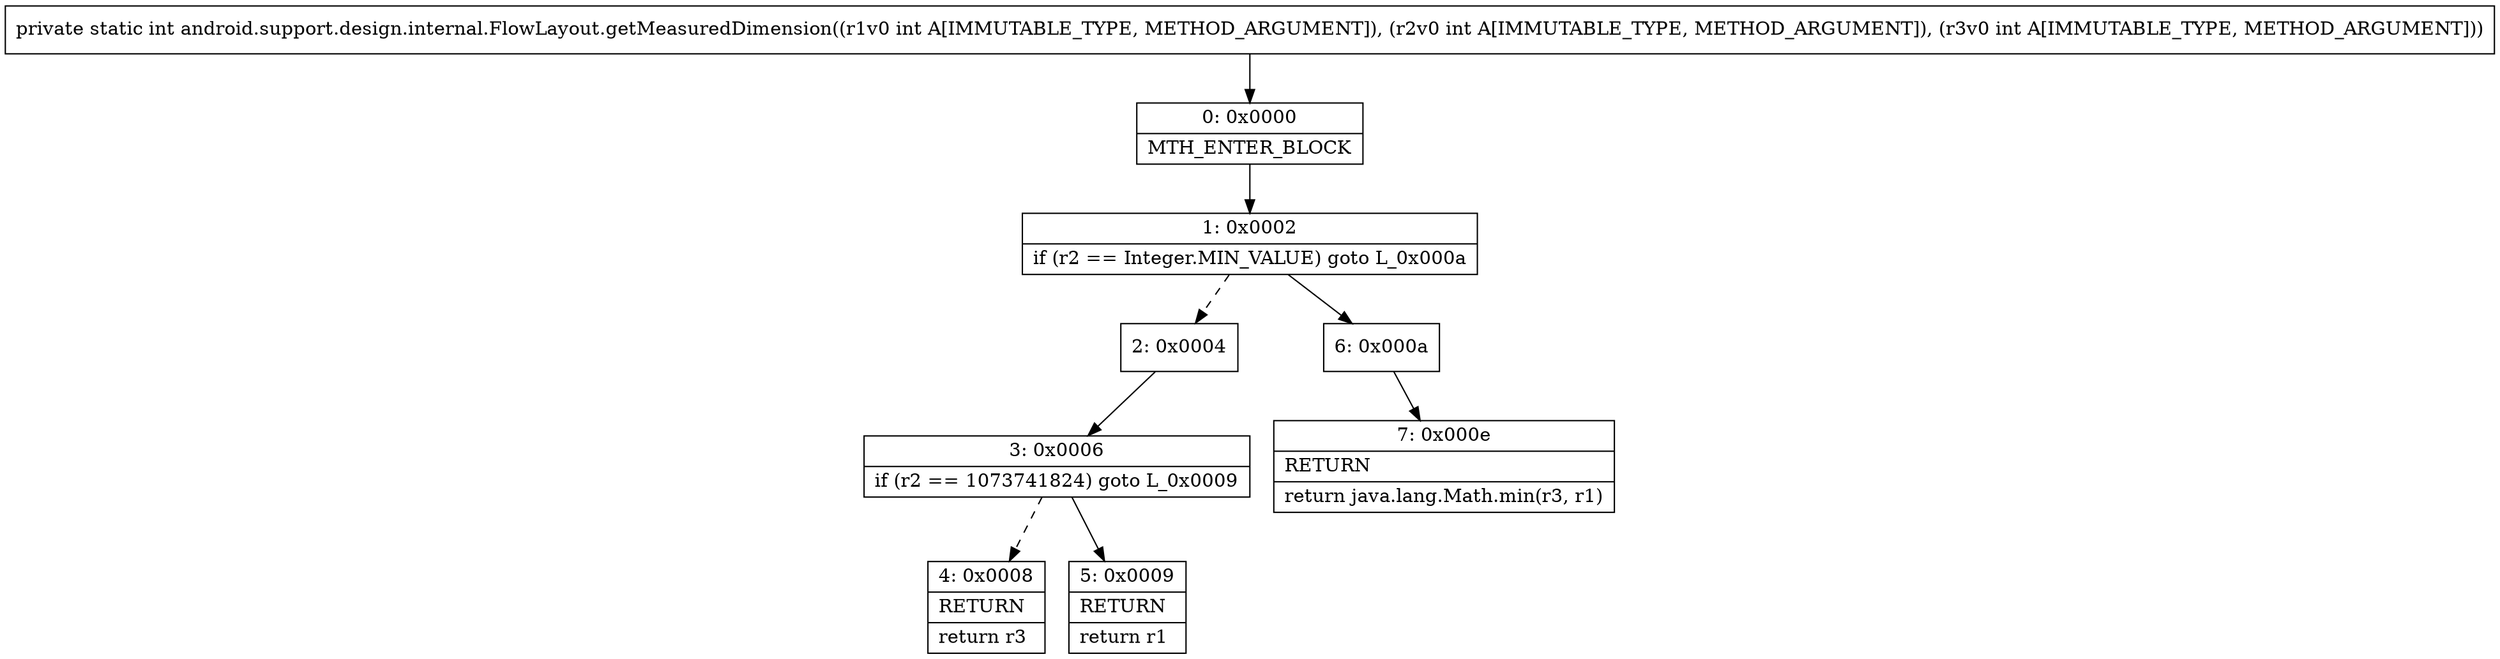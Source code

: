 digraph "CFG forandroid.support.design.internal.FlowLayout.getMeasuredDimension(III)I" {
Node_0 [shape=record,label="{0\:\ 0x0000|MTH_ENTER_BLOCK\l}"];
Node_1 [shape=record,label="{1\:\ 0x0002|if (r2 == Integer.MIN_VALUE) goto L_0x000a\l}"];
Node_2 [shape=record,label="{2\:\ 0x0004}"];
Node_3 [shape=record,label="{3\:\ 0x0006|if (r2 == 1073741824) goto L_0x0009\l}"];
Node_4 [shape=record,label="{4\:\ 0x0008|RETURN\l|return r3\l}"];
Node_5 [shape=record,label="{5\:\ 0x0009|RETURN\l|return r1\l}"];
Node_6 [shape=record,label="{6\:\ 0x000a}"];
Node_7 [shape=record,label="{7\:\ 0x000e|RETURN\l|return java.lang.Math.min(r3, r1)\l}"];
MethodNode[shape=record,label="{private static int android.support.design.internal.FlowLayout.getMeasuredDimension((r1v0 int A[IMMUTABLE_TYPE, METHOD_ARGUMENT]), (r2v0 int A[IMMUTABLE_TYPE, METHOD_ARGUMENT]), (r3v0 int A[IMMUTABLE_TYPE, METHOD_ARGUMENT])) }"];
MethodNode -> Node_0;
Node_0 -> Node_1;
Node_1 -> Node_2[style=dashed];
Node_1 -> Node_6;
Node_2 -> Node_3;
Node_3 -> Node_4[style=dashed];
Node_3 -> Node_5;
Node_6 -> Node_7;
}

